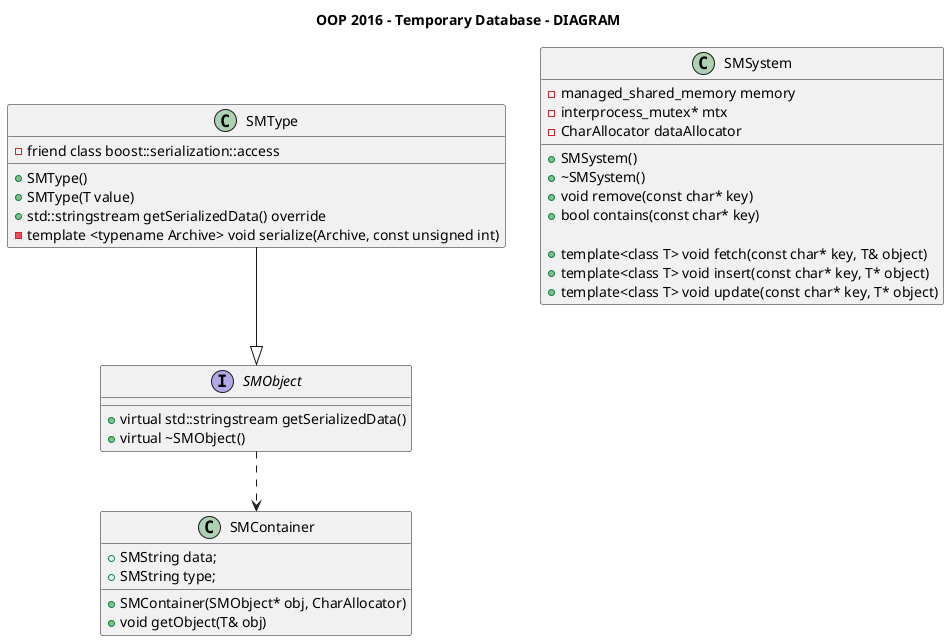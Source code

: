 @startuml
title OOP 2016 - Temporary Database - DIAGRAM 

interface SMObject {
      +virtual std::stringstream getSerializedData() 
      +virtual ~SMObject()
}

class SMContainer {
        +SMString data;
        +SMString type;
        +SMContainer(SMObject* obj, CharAllocator)
        +void getObject(T& obj)
        
}

class SMSystem {
       -managed_shared_memory memory
       -interprocess_mutex* mtx
       -CharAllocator dataAllocator

        +SMSystem()
        +~SMSystem()
        +void remove(const char* key)
        +bool contains(const char* key)

        +template<class T> void fetch(const char* key, T& object) 
        +template<class T> void insert(const char* key, T* object) 
        +template<class T> void update(const char* key, T* object) 
}
class SMType{

        +SMType()
        +SMType(T value)
        +std::stringstream getSerializedData() override 
        -friend class boost::serialization::access
	-template <typename Archive> void serialize(Archive, const unsigned int)
      
}
SMType  --|> SMObject
SMObject ..>  SMContainer


@enduml
